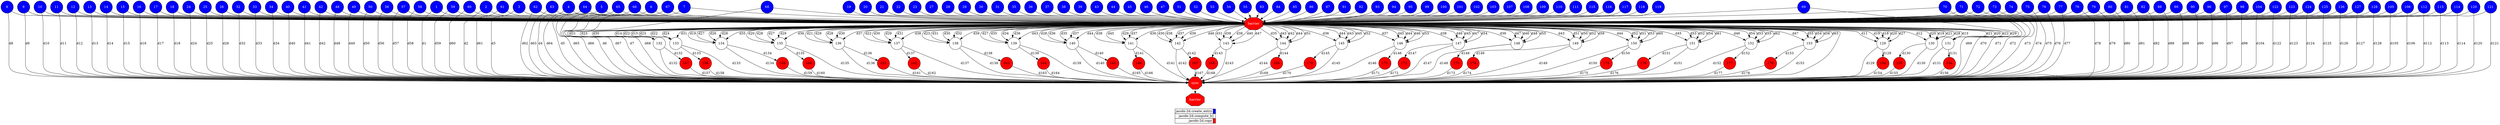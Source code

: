 digraph {
  rankdir=TB;
  labeljust="l";
  subgraph dependence_graph {
    ranksep=0.20;
    node[height=0.75];

1[shape=circle, style=filled fillcolor="#0000ff" fontcolor="#ffffff"];
2[shape=circle, style=filled fillcolor="#0000ff" fontcolor="#ffffff"];
3[shape=circle, style=filled fillcolor="#0000ff" fontcolor="#ffffff"];
4[shape=circle, style=filled fillcolor="#0000ff" fontcolor="#ffffff"];
5[shape=circle, style=filled fillcolor="#0000ff" fontcolor="#ffffff"];
6[shape=circle, style=filled fillcolor="#0000ff" fontcolor="#ffffff"];
7[shape=circle, style=filled fillcolor="#0000ff" fontcolor="#ffffff"];
8[shape=circle, style=filled fillcolor="#0000ff" fontcolor="#ffffff"];
9[shape=circle, style=filled fillcolor="#0000ff" fontcolor="#ffffff"];
10[shape=circle, style=filled fillcolor="#0000ff" fontcolor="#ffffff"];
11[shape=circle, style=filled fillcolor="#0000ff" fontcolor="#ffffff"];
12[shape=circle, style=filled fillcolor="#0000ff" fontcolor="#ffffff"];
13[shape=circle, style=filled fillcolor="#0000ff" fontcolor="#ffffff"];
14[shape=circle, style=filled fillcolor="#0000ff" fontcolor="#ffffff"];
15[shape=circle, style=filled fillcolor="#0000ff" fontcolor="#ffffff"];
16[shape=circle, style=filled fillcolor="#0000ff" fontcolor="#ffffff"];
17[shape=circle, style=filled fillcolor="#0000ff" fontcolor="#ffffff"];
18[shape=circle, style=filled fillcolor="#0000ff" fontcolor="#ffffff"];
19[shape=circle, style=filled fillcolor="#0000ff" fontcolor="#ffffff"];
20[shape=circle, style=filled fillcolor="#0000ff" fontcolor="#ffffff"];
21[shape=circle, style=filled fillcolor="#0000ff" fontcolor="#ffffff"];
22[shape=circle, style=filled fillcolor="#0000ff" fontcolor="#ffffff"];
23[shape=circle, style=filled fillcolor="#0000ff" fontcolor="#ffffff"];
24[shape=circle, style=filled fillcolor="#0000ff" fontcolor="#ffffff"];
25[shape=circle, style=filled fillcolor="#0000ff" fontcolor="#ffffff"];
26[shape=circle, style=filled fillcolor="#0000ff" fontcolor="#ffffff"];
27[shape=circle, style=filled fillcolor="#0000ff" fontcolor="#ffffff"];
28[shape=circle, style=filled fillcolor="#0000ff" fontcolor="#ffffff"];
29[shape=circle, style=filled fillcolor="#0000ff" fontcolor="#ffffff"];
30[shape=circle, style=filled fillcolor="#0000ff" fontcolor="#ffffff"];
31[shape=circle, style=filled fillcolor="#0000ff" fontcolor="#ffffff"];
32[shape=circle, style=filled fillcolor="#0000ff" fontcolor="#ffffff"];
33[shape=circle, style=filled fillcolor="#0000ff" fontcolor="#ffffff"];
34[shape=circle, style=filled fillcolor="#0000ff" fontcolor="#ffffff"];
35[shape=circle, style=filled fillcolor="#0000ff" fontcolor="#ffffff"];
36[shape=circle, style=filled fillcolor="#0000ff" fontcolor="#ffffff"];
37[shape=circle, style=filled fillcolor="#0000ff" fontcolor="#ffffff"];
38[shape=circle, style=filled fillcolor="#0000ff" fontcolor="#ffffff"];
39[shape=circle, style=filled fillcolor="#0000ff" fontcolor="#ffffff"];
40[shape=circle, style=filled fillcolor="#0000ff" fontcolor="#ffffff"];
41[shape=circle, style=filled fillcolor="#0000ff" fontcolor="#ffffff"];
42[shape=circle, style=filled fillcolor="#0000ff" fontcolor="#ffffff"];
43[shape=circle, style=filled fillcolor="#0000ff" fontcolor="#ffffff"];
44[shape=circle, style=filled fillcolor="#0000ff" fontcolor="#ffffff"];
45[shape=circle, style=filled fillcolor="#0000ff" fontcolor="#ffffff"];
46[shape=circle, style=filled fillcolor="#0000ff" fontcolor="#ffffff"];
47[shape=circle, style=filled fillcolor="#0000ff" fontcolor="#ffffff"];
48[shape=circle, style=filled fillcolor="#0000ff" fontcolor="#ffffff"];
49[shape=circle, style=filled fillcolor="#0000ff" fontcolor="#ffffff"];
50[shape=circle, style=filled fillcolor="#0000ff" fontcolor="#ffffff"];
51[shape=circle, style=filled fillcolor="#0000ff" fontcolor="#ffffff"];
52[shape=circle, style=filled fillcolor="#0000ff" fontcolor="#ffffff"];
53[shape=circle, style=filled fillcolor="#0000ff" fontcolor="#ffffff"];
54[shape=circle, style=filled fillcolor="#0000ff" fontcolor="#ffffff"];
55[shape=circle, style=filled fillcolor="#0000ff" fontcolor="#ffffff"];
56[shape=circle, style=filled fillcolor="#0000ff" fontcolor="#ffffff"];
57[shape=circle, style=filled fillcolor="#0000ff" fontcolor="#ffffff"];
58[shape=circle, style=filled fillcolor="#0000ff" fontcolor="#ffffff"];
59[shape=circle, style=filled fillcolor="#0000ff" fontcolor="#ffffff"];
60[shape=circle, style=filled fillcolor="#0000ff" fontcolor="#ffffff"];
61[shape=circle, style=filled fillcolor="#0000ff" fontcolor="#ffffff"];
62[shape=circle, style=filled fillcolor="#0000ff" fontcolor="#ffffff"];
63[shape=circle, style=filled fillcolor="#0000ff" fontcolor="#ffffff"];
64[shape=circle, style=filled fillcolor="#0000ff" fontcolor="#ffffff"];
65[shape=circle, style=filled fillcolor="#0000ff" fontcolor="#ffffff"];
66[shape=circle, style=filled fillcolor="#0000ff" fontcolor="#ffffff"];
67[shape=circle, style=filled fillcolor="#0000ff" fontcolor="#ffffff"];
68[shape=circle, style=filled fillcolor="#0000ff" fontcolor="#ffffff"];
69[shape=circle, style=filled fillcolor="#0000ff" fontcolor="#ffffff"];
70[shape=circle, style=filled fillcolor="#0000ff" fontcolor="#ffffff"];
71[shape=circle, style=filled fillcolor="#0000ff" fontcolor="#ffffff"];
72[shape=circle, style=filled fillcolor="#0000ff" fontcolor="#ffffff"];
73[shape=circle, style=filled fillcolor="#0000ff" fontcolor="#ffffff"];
74[shape=circle, style=filled fillcolor="#0000ff" fontcolor="#ffffff"];
75[shape=circle, style=filled fillcolor="#0000ff" fontcolor="#ffffff"];
76[shape=circle, style=filled fillcolor="#0000ff" fontcolor="#ffffff"];
77[shape=circle, style=filled fillcolor="#0000ff" fontcolor="#ffffff"];
78[shape=circle, style=filled fillcolor="#0000ff" fontcolor="#ffffff"];
79[shape=circle, style=filled fillcolor="#0000ff" fontcolor="#ffffff"];
80[shape=circle, style=filled fillcolor="#0000ff" fontcolor="#ffffff"];
81[shape=circle, style=filled fillcolor="#0000ff" fontcolor="#ffffff"];
82[shape=circle, style=filled fillcolor="#0000ff" fontcolor="#ffffff"];
83[shape=circle, style=filled fillcolor="#0000ff" fontcolor="#ffffff"];
84[shape=circle, style=filled fillcolor="#0000ff" fontcolor="#ffffff"];
85[shape=circle, style=filled fillcolor="#0000ff" fontcolor="#ffffff"];
86[shape=circle, style=filled fillcolor="#0000ff" fontcolor="#ffffff"];
87[shape=circle, style=filled fillcolor="#0000ff" fontcolor="#ffffff"];
88[shape=circle, style=filled fillcolor="#0000ff" fontcolor="#ffffff"];
89[shape=circle, style=filled fillcolor="#0000ff" fontcolor="#ffffff"];
90[shape=circle, style=filled fillcolor="#0000ff" fontcolor="#ffffff"];
91[shape=circle, style=filled fillcolor="#0000ff" fontcolor="#ffffff"];
92[shape=circle, style=filled fillcolor="#0000ff" fontcolor="#ffffff"];
93[shape=circle, style=filled fillcolor="#0000ff" fontcolor="#ffffff"];
94[shape=circle, style=filled fillcolor="#0000ff" fontcolor="#ffffff"];
95[shape=circle, style=filled fillcolor="#0000ff" fontcolor="#ffffff"];
96[shape=circle, style=filled fillcolor="#0000ff" fontcolor="#ffffff"];
97[shape=circle, style=filled fillcolor="#0000ff" fontcolor="#ffffff"];
98[shape=circle, style=filled fillcolor="#0000ff" fontcolor="#ffffff"];
99[shape=circle, style=filled fillcolor="#0000ff" fontcolor="#ffffff"];
100[shape=circle, style=filled fillcolor="#0000ff" fontcolor="#ffffff"];
101[shape=circle, style=filled fillcolor="#0000ff" fontcolor="#ffffff"];
102[shape=circle, style=filled fillcolor="#0000ff" fontcolor="#ffffff"];
103[shape=circle, style=filled fillcolor="#0000ff" fontcolor="#ffffff"];
104[shape=circle, style=filled fillcolor="#0000ff" fontcolor="#ffffff"];
105[shape=circle, style=filled fillcolor="#0000ff" fontcolor="#ffffff"];
106[shape=circle, style=filled fillcolor="#0000ff" fontcolor="#ffffff"];
107[shape=circle, style=filled fillcolor="#0000ff" fontcolor="#ffffff"];
108[shape=circle, style=filled fillcolor="#0000ff" fontcolor="#ffffff"];
109[shape=circle, style=filled fillcolor="#0000ff" fontcolor="#ffffff"];
110[shape=circle, style=filled fillcolor="#0000ff" fontcolor="#ffffff"];
111[shape=circle, style=filled fillcolor="#0000ff" fontcolor="#ffffff"];
112[shape=circle, style=filled fillcolor="#0000ff" fontcolor="#ffffff"];
113[shape=circle, style=filled fillcolor="#0000ff" fontcolor="#ffffff"];
114[shape=circle, style=filled fillcolor="#0000ff" fontcolor="#ffffff"];
115[shape=circle, style=filled fillcolor="#0000ff" fontcolor="#ffffff"];
116[shape=circle, style=filled fillcolor="#0000ff" fontcolor="#ffffff"];
117[shape=circle, style=filled fillcolor="#0000ff" fontcolor="#ffffff"];
118[shape=circle, style=filled fillcolor="#0000ff" fontcolor="#ffffff"];
119[shape=circle, style=filled fillcolor="#0000ff" fontcolor="#ffffff"];
120[shape=circle, style=filled fillcolor="#0000ff" fontcolor="#ffffff"];
121[shape=circle, style=filled fillcolor="#0000ff" fontcolor="#ffffff"];
122[shape=circle, style=filled fillcolor="#0000ff" fontcolor="#ffffff"];
123[shape=circle, style=filled fillcolor="#0000ff" fontcolor="#ffffff"];
124[shape=circle, style=filled fillcolor="#0000ff" fontcolor="#ffffff"];
125[shape=circle, style=filled fillcolor="#0000ff" fontcolor="#ffffff"];
126[shape=circle, style=filled fillcolor="#0000ff" fontcolor="#ffffff"];
127[shape=circle, style=filled fillcolor="#0000ff" fontcolor="#ffffff"];
128[shape=circle, style=filled fillcolor="#0000ff" fontcolor="#ffffff"];
Synchro1[label="barrier", shape=octagon, style=filled fillcolor="#ff0000" fontcolor="#FFFFFF"];
46 -> Synchro1;
114 -> Synchro1;
70 -> Synchro1;
54 -> Synchro1;
104 -> Synchro1;
1 -> Synchro1;
84 -> Synchro1;
11 -> Synchro1;
61 -> Synchro1;
48 -> Synchro1;
94 -> Synchro1;
4 -> Synchro1;
10 -> Synchro1;
29 -> Synchro1;
5 -> Synchro1;
35 -> Synchro1;
37 -> Synchro1;
56 -> Synchro1;
41 -> Synchro1;
115 -> Synchro1;
128 -> Synchro1;
26 -> Synchro1;
62 -> Synchro1;
68 -> Synchro1;
89 -> Synchro1;
117 -> Synchro1;
100 -> Synchro1;
6 -> Synchro1;
105 -> Synchro1;
67 -> Synchro1;
125 -> Synchro1;
18 -> Synchro1;
42 -> Synchro1;
71 -> Synchro1;
127 -> Synchro1;
39 -> Synchro1;
12 -> Synchro1;
25 -> Synchro1;
32 -> Synchro1;
49 -> Synchro1;
17 -> Synchro1;
24 -> Synchro1;
47 -> Synchro1;
111 -> Synchro1;
65 -> Synchro1;
82 -> Synchro1;
50 -> Synchro1;
33 -> Synchro1;
14 -> Synchro1;
38 -> Synchro1;
107 -> Synchro1;
76 -> Synchro1;
106 -> Synchro1;
28 -> Synchro1;
87 -> Synchro1;
86 -> Synchro1;
16 -> Synchro1;
63 -> Synchro1;
78 -> Synchro1;
69 -> Synchro1;
22 -> Synchro1;
126 -> Synchro1;
108 -> Synchro1;
13 -> Synchro1;
57 -> Synchro1;
7 -> Synchro1;
90 -> Synchro1;
74 -> Synchro1;
121 -> Synchro1;
77 -> Synchro1;
58 -> Synchro1;
2 -> Synchro1;
64 -> Synchro1;
20 -> Synchro1;
102 -> Synchro1;
23 -> Synchro1;
75 -> Synchro1;
116 -> Synchro1;
73 -> Synchro1;
30 -> Synchro1;
44 -> Synchro1;
103 -> Synchro1;
92 -> Synchro1;
119 -> Synchro1;
112 -> Synchro1;
96 -> Synchro1;
31 -> Synchro1;
43 -> Synchro1;
110 -> Synchro1;
80 -> Synchro1;
101 -> Synchro1;
3 -> Synchro1;
60 -> Synchro1;
91 -> Synchro1;
55 -> Synchro1;
19 -> Synchro1;
52 -> Synchro1;
120 -> Synchro1;
81 -> Synchro1;
85 -> Synchro1;
93 -> Synchro1;
66 -> Synchro1;
72 -> Synchro1;
97 -> Synchro1;
123 -> Synchro1;
98 -> Synchro1;
122 -> Synchro1;
109 -> Synchro1;
45 -> Synchro1;
9 -> Synchro1;
99 -> Synchro1;
36 -> Synchro1;
51 -> Synchro1;
88 -> Synchro1;
59 -> Synchro1;
15 -> Synchro1;
124 -> Synchro1;
8 -> Synchro1;
34 -> Synchro1;
95 -> Synchro1;
21 -> Synchro1;
79 -> Synchro1;
118 -> Synchro1;
53 -> Synchro1;
83 -> Synchro1;
40 -> Synchro1;
113 -> Synchro1;
27 -> Synchro1;
129[shape=circle, style=filled fillcolor="#ffffff" fontcolor="#000000"];
Synchro1 -> 129[ label="d19" ];
Synchro1 -> 129[ label="d18" ];
Synchro1 -> 129[ label="d20" ];
Synchro1 -> 129[ label="d27" ];
Synchro1 -> 129[ label="d11" ];
130[shape=circle, style=filled fillcolor="#ffffff" fontcolor="#000000"];
Synchro1 -> 130[ label="d20" ];
Synchro1 -> 130[ label="d19" ];
Synchro1 -> 130[ label="d21" ];
Synchro1 -> 130[ label="d28" ];
Synchro1 -> 130[ label="d12" ];
131[shape=circle, style=filled fillcolor="#ffffff" fontcolor="#000000"];
Synchro1 -> 131[ label="d21" ];
Synchro1 -> 131[ label="d20" ];
Synchro1 -> 131[ label="d22" ];
Synchro1 -> 131[ label="d29" ];
Synchro1 -> 131[ label="d13" ];
132[shape=circle, style=filled fillcolor="#ffffff" fontcolor="#000000"];
Synchro1 -> 132[ label="d22" ];
Synchro1 -> 132[ label="d21" ];
Synchro1 -> 132[ label="d23" ];
Synchro1 -> 132[ label="d30" ];
Synchro1 -> 132[ label="d14" ];
133[shape=circle, style=filled fillcolor="#ffffff" fontcolor="#000000"];
Synchro1 -> 133[ label="d23" ];
Synchro1 -> 133[ label="d22" ];
Synchro1 -> 133[ label="d24" ];
Synchro1 -> 133[ label="d31" ];
Synchro1 -> 133[ label="d15" ];
134[shape=circle, style=filled fillcolor="#ffffff" fontcolor="#000000"];
Synchro1 -> 134[ label="d27" ];
Synchro1 -> 134[ label="d26" ];
Synchro1 -> 134[ label="d28" ];
Synchro1 -> 134[ label="d35" ];
Synchro1 -> 134[ label="d19" ];
135[shape=circle, style=filled fillcolor="#ffffff" fontcolor="#000000"];
Synchro1 -> 135[ label="d28" ];
Synchro1 -> 135[ label="d27" ];
Synchro1 -> 135[ label="d29" ];
Synchro1 -> 135[ label="d36" ];
Synchro1 -> 135[ label="d20" ];
136[shape=circle, style=filled fillcolor="#ffffff" fontcolor="#000000"];
Synchro1 -> 136[ label="d29" ];
Synchro1 -> 136[ label="d28" ];
Synchro1 -> 136[ label="d30" ];
Synchro1 -> 136[ label="d37" ];
Synchro1 -> 136[ label="d21" ];
137[shape=circle, style=filled fillcolor="#ffffff" fontcolor="#000000"];
Synchro1 -> 137[ label="d30" ];
Synchro1 -> 137[ label="d29" ];
Synchro1 -> 137[ label="d31" ];
Synchro1 -> 137[ label="d38" ];
Synchro1 -> 137[ label="d22" ];
138[shape=circle, style=filled fillcolor="#ffffff" fontcolor="#000000"];
Synchro1 -> 138[ label="d31" ];
Synchro1 -> 138[ label="d30" ];
Synchro1 -> 138[ label="d32" ];
Synchro1 -> 138[ label="d39" ];
Synchro1 -> 138[ label="d23" ];
139[shape=circle, style=filled fillcolor="#ffffff" fontcolor="#000000"];
Synchro1 -> 139[ label="d35" ];
Synchro1 -> 139[ label="d34" ];
Synchro1 -> 139[ label="d36" ];
Synchro1 -> 139[ label="d43" ];
Synchro1 -> 139[ label="d27" ];
140[shape=circle, style=filled fillcolor="#ffffff" fontcolor="#000000"];
Synchro1 -> 140[ label="d36" ];
Synchro1 -> 140[ label="d35" ];
Synchro1 -> 140[ label="d37" ];
Synchro1 -> 140[ label="d44" ];
Synchro1 -> 140[ label="d28" ];
141[shape=circle, style=filled fillcolor="#ffffff" fontcolor="#000000"];
Synchro1 -> 141[ label="d37" ];
Synchro1 -> 141[ label="d36" ];
Synchro1 -> 141[ label="d38" ];
Synchro1 -> 141[ label="d45" ];
Synchro1 -> 141[ label="d29" ];
142[shape=circle, style=filled fillcolor="#ffffff" fontcolor="#000000"];
Synchro1 -> 142[ label="d38" ];
Synchro1 -> 142[ label="d37" ];
Synchro1 -> 142[ label="d39" ];
Synchro1 -> 142[ label="d46" ];
Synchro1 -> 142[ label="d30" ];
143[shape=circle, style=filled fillcolor="#ffffff" fontcolor="#000000"];
Synchro1 -> 143[ label="d39" ];
Synchro1 -> 143[ label="d38" ];
Synchro1 -> 143[ label="d40" ];
Synchro1 -> 143[ label="d47" ];
Synchro1 -> 143[ label="d31" ];
144[shape=circle, style=filled fillcolor="#ffffff" fontcolor="#000000"];
Synchro1 -> 144[ label="d43" ];
Synchro1 -> 144[ label="d42" ];
Synchro1 -> 144[ label="d44" ];
Synchro1 -> 144[ label="d51" ];
Synchro1 -> 144[ label="d35" ];
145[shape=circle, style=filled fillcolor="#ffffff" fontcolor="#000000"];
Synchro1 -> 145[ label="d44" ];
Synchro1 -> 145[ label="d43" ];
Synchro1 -> 145[ label="d45" ];
Synchro1 -> 145[ label="d52" ];
Synchro1 -> 145[ label="d36" ];
146[shape=circle, style=filled fillcolor="#ffffff" fontcolor="#000000"];
Synchro1 -> 146[ label="d45" ];
Synchro1 -> 146[ label="d44" ];
Synchro1 -> 146[ label="d46" ];
Synchro1 -> 146[ label="d53" ];
Synchro1 -> 146[ label="d37" ];
147[shape=circle, style=filled fillcolor="#ffffff" fontcolor="#000000"];
Synchro1 -> 147[ label="d46" ];
Synchro1 -> 147[ label="d45" ];
Synchro1 -> 147[ label="d47" ];
Synchro1 -> 147[ label="d54" ];
Synchro1 -> 147[ label="d38" ];
148[shape=circle, style=filled fillcolor="#ffffff" fontcolor="#000000"];
Synchro1 -> 148[ label="d47" ];
Synchro1 -> 148[ label="d46" ];
Synchro1 -> 148[ label="d48" ];
Synchro1 -> 148[ label="d55" ];
Synchro1 -> 148[ label="d39" ];
149[shape=circle, style=filled fillcolor="#ffffff" fontcolor="#000000"];
Synchro1 -> 149[ label="d51" ];
Synchro1 -> 149[ label="d50" ];
Synchro1 -> 149[ label="d52" ];
Synchro1 -> 149[ label="d59" ];
Synchro1 -> 149[ label="d43" ];
150[shape=circle, style=filled fillcolor="#ffffff" fontcolor="#000000"];
Synchro1 -> 150[ label="d52" ];
Synchro1 -> 150[ label="d51" ];
Synchro1 -> 150[ label="d53" ];
Synchro1 -> 150[ label="d60" ];
Synchro1 -> 150[ label="d44" ];
151[shape=circle, style=filled fillcolor="#ffffff" fontcolor="#000000"];
Synchro1 -> 151[ label="d53" ];
Synchro1 -> 151[ label="d52" ];
Synchro1 -> 151[ label="d54" ];
Synchro1 -> 151[ label="d61" ];
Synchro1 -> 151[ label="d45" ];
152[shape=circle, style=filled fillcolor="#ffffff" fontcolor="#000000"];
Synchro1 -> 152[ label="d54" ];
Synchro1 -> 152[ label="d53" ];
Synchro1 -> 152[ label="d55" ];
Synchro1 -> 152[ label="d62" ];
Synchro1 -> 152[ label="d46" ];
153[shape=circle, style=filled fillcolor="#ffffff" fontcolor="#000000"];
Synchro1 -> 153[ label="d55" ];
Synchro1 -> 153[ label="d54" ];
Synchro1 -> 153[ label="d56" ];
Synchro1 -> 153[ label="d63" ];
Synchro1 -> 153[ label="d47" ];
154[shape=circle, style=filled fillcolor="#ff0000" fontcolor="#000000"];
129 -> 154[ label="d129" ];
155[shape=circle, style=filled fillcolor="#ff0000" fontcolor="#000000"];
130 -> 155[ label="d130" ];
156[shape=circle, style=filled fillcolor="#ff0000" fontcolor="#000000"];
131 -> 156[ label="d131" ];
157[shape=circle, style=filled fillcolor="#ff0000" fontcolor="#000000"];
132 -> 157[ label="d132" ];
158[shape=circle, style=filled fillcolor="#ff0000" fontcolor="#000000"];
133 -> 158[ label="d133" ];
159[shape=circle, style=filled fillcolor="#ff0000" fontcolor="#000000"];
134 -> 159[ label="d134" ];
160[shape=circle, style=filled fillcolor="#ff0000" fontcolor="#000000"];
135 -> 160[ label="d135" ];
161[shape=circle, style=filled fillcolor="#ff0000" fontcolor="#000000"];
136 -> 161[ label="d136" ];
162[shape=circle, style=filled fillcolor="#ff0000" fontcolor="#000000"];
137 -> 162[ label="d137" ];
163[shape=circle, style=filled fillcolor="#ff0000" fontcolor="#000000"];
138 -> 163[ label="d138" ];
164[shape=circle, style=filled fillcolor="#ff0000" fontcolor="#000000"];
139 -> 164[ label="d139" ];
165[shape=circle, style=filled fillcolor="#ff0000" fontcolor="#000000"];
140 -> 165[ label="d140" ];
166[shape=circle, style=filled fillcolor="#ff0000" fontcolor="#000000"];
141 -> 166[ label="d141" ];
167[shape=circle, style=filled fillcolor="#ff0000" fontcolor="#000000"];
142 -> 167[ label="d142" ];
168[shape=circle, style=filled fillcolor="#ff0000" fontcolor="#000000"];
143 -> 168[ label="d143" ];
169[shape=circle, style=filled fillcolor="#ff0000" fontcolor="#000000"];
144 -> 169[ label="d144" ];
170[shape=circle, style=filled fillcolor="#ff0000" fontcolor="#000000"];
145 -> 170[ label="d145" ];
171[shape=circle, style=filled fillcolor="#ff0000" fontcolor="#000000"];
146 -> 171[ label="d146" ];
172[shape=circle, style=filled fillcolor="#ff0000" fontcolor="#000000"];
147 -> 172[ label="d147" ];
173[shape=circle, style=filled fillcolor="#ff0000" fontcolor="#000000"];
148 -> 173[ label="d148" ];
174[shape=circle, style=filled fillcolor="#ff0000" fontcolor="#000000"];
149 -> 174[ label="d149" ];
175[shape=circle, style=filled fillcolor="#ff0000" fontcolor="#000000"];
150 -> 175[ label="d150" ];
176[shape=circle, style=filled fillcolor="#ff0000" fontcolor="#000000"];
151 -> 176[ label="d151" ];
177[shape=circle, style=filled fillcolor="#ff0000" fontcolor="#000000"];
152 -> 177[ label="d152" ];
178[shape=circle, style=filled fillcolor="#ff0000" fontcolor="#000000"];
153 -> 178[ label="d153" ];
Synchro2[label="sync", shape=octagon, style=filled fillcolor="#ff0000" fontcolor="#FFFFFF"];
Synchro1 -> Synchro2;
1 -> Synchro2[ label="d1" ];
2 -> Synchro2[ label="d2" ];
3 -> Synchro2[ label="d3" ];
4 -> Synchro2[ label="d4" ];
5 -> Synchro2[ label="d5" ];
6 -> Synchro2[ label="d6" ];
7 -> Synchro2[ label="d7" ];
8 -> Synchro2[ label="d8" ];
9 -> Synchro2[ label="d9" ];
10 -> Synchro2[ label="d10" ];
11 -> Synchro2[ label="d11" ];
12 -> Synchro2[ label="d12" ];
13 -> Synchro2[ label="d13" ];
14 -> Synchro2[ label="d14" ];
15 -> Synchro2[ label="d15" ];
16 -> Synchro2[ label="d16" ];
17 -> Synchro2[ label="d17" ];
18 -> Synchro2[ label="d18" ];
154 -> Synchro2[ label="d154" ];
155 -> Synchro2[ label="d155" ];
156 -> Synchro2[ label="d156" ];
157 -> Synchro2[ label="d157" ];
158 -> Synchro2[ label="d158" ];
24 -> Synchro2[ label="d24" ];
25 -> Synchro2[ label="d25" ];
26 -> Synchro2[ label="d26" ];
159 -> Synchro2[ label="d159" ];
160 -> Synchro2[ label="d160" ];
161 -> Synchro2[ label="d161" ];
162 -> Synchro2[ label="d162" ];
163 -> Synchro2[ label="d163" ];
32 -> Synchro2[ label="d32" ];
33 -> Synchro2[ label="d33" ];
34 -> Synchro2[ label="d34" ];
164 -> Synchro2[ label="d164" ];
165 -> Synchro2[ label="d165" ];
166 -> Synchro2[ label="d166" ];
167 -> Synchro2[ label="d167" ];
168 -> Synchro2[ label="d168" ];
40 -> Synchro2[ label="d40" ];
41 -> Synchro2[ label="d41" ];
42 -> Synchro2[ label="d42" ];
169 -> Synchro2[ label="d169" ];
170 -> Synchro2[ label="d170" ];
171 -> Synchro2[ label="d171" ];
172 -> Synchro2[ label="d172" ];
173 -> Synchro2[ label="d173" ];
48 -> Synchro2[ label="d48" ];
49 -> Synchro2[ label="d49" ];
50 -> Synchro2[ label="d50" ];
174 -> Synchro2[ label="d174" ];
175 -> Synchro2[ label="d175" ];
176 -> Synchro2[ label="d176" ];
177 -> Synchro2[ label="d177" ];
178 -> Synchro2[ label="d178" ];
56 -> Synchro2[ label="d56" ];
57 -> Synchro2[ label="d57" ];
58 -> Synchro2[ label="d58" ];
59 -> Synchro2[ label="d59" ];
60 -> Synchro2[ label="d60" ];
61 -> Synchro2[ label="d61" ];
62 -> Synchro2[ label="d62" ];
63 -> Synchro2[ label="d63" ];
64 -> Synchro2[ label="d64" ];
65 -> Synchro2[ label="d65" ];
66 -> Synchro2[ label="d66" ];
67 -> Synchro2[ label="d67" ];
68 -> Synchro2[ label="d68" ];
69 -> Synchro2[ label="d69" ];
70 -> Synchro2[ label="d70" ];
71 -> Synchro2[ label="d71" ];
72 -> Synchro2[ label="d72" ];
73 -> Synchro2[ label="d73" ];
74 -> Synchro2[ label="d74" ];
75 -> Synchro2[ label="d75" ];
76 -> Synchro2[ label="d76" ];
77 -> Synchro2[ label="d77" ];
78 -> Synchro2[ label="d78" ];
79 -> Synchro2[ label="d79" ];
80 -> Synchro2[ label="d80" ];
81 -> Synchro2[ label="d81" ];
82 -> Synchro2[ label="d82" ];
129 -> Synchro2[ label="d129" ];
130 -> Synchro2[ label="d130" ];
131 -> Synchro2[ label="d131" ];
132 -> Synchro2[ label="d132" ];
133 -> Synchro2[ label="d133" ];
88 -> Synchro2[ label="d88" ];
89 -> Synchro2[ label="d89" ];
90 -> Synchro2[ label="d90" ];
134 -> Synchro2[ label="d134" ];
135 -> Synchro2[ label="d135" ];
136 -> Synchro2[ label="d136" ];
137 -> Synchro2[ label="d137" ];
138 -> Synchro2[ label="d138" ];
96 -> Synchro2[ label="d96" ];
97 -> Synchro2[ label="d97" ];
98 -> Synchro2[ label="d98" ];
139 -> Synchro2[ label="d139" ];
140 -> Synchro2[ label="d140" ];
141 -> Synchro2[ label="d141" ];
142 -> Synchro2[ label="d142" ];
143 -> Synchro2[ label="d143" ];
104 -> Synchro2[ label="d104" ];
105 -> Synchro2[ label="d105" ];
106 -> Synchro2[ label="d106" ];
144 -> Synchro2[ label="d144" ];
145 -> Synchro2[ label="d145" ];
146 -> Synchro2[ label="d146" ];
147 -> Synchro2[ label="d147" ];
148 -> Synchro2[ label="d148" ];
112 -> Synchro2[ label="d112" ];
113 -> Synchro2[ label="d113" ];
114 -> Synchro2[ label="d114" ];
149 -> Synchro2[ label="d149" ];
150 -> Synchro2[ label="d150" ];
151 -> Synchro2[ label="d151" ];
152 -> Synchro2[ label="d152" ];
153 -> Synchro2[ label="d153" ];
120 -> Synchro2[ label="d120" ];
121 -> Synchro2[ label="d121" ];
122 -> Synchro2[ label="d122" ];
123 -> Synchro2[ label="d123" ];
124 -> Synchro2[ label="d124" ];
125 -> Synchro2[ label="d125" ];
126 -> Synchro2[ label="d126" ];
127 -> Synchro2[ label="d127" ];
128 -> Synchro2[ label="d128" ];
Synchro3[label="barrier", shape=octagon, style=filled fillcolor="#ff0000" fontcolor="#FFFFFF"];
Synchro2 -> Synchro3;  }
  subgraph legend {
    rank=sink;
    node [shape=plaintext, height=0.75];
    ranksep=0.20;
    label = "Legend";
    key [label=<
      <table border="0" cellpadding="2" cellspacing="0" cellborder="1">
<tr>
<td align="right">jacobi-2d.create_entry</td>
<td bgcolor="#0000ff">&nbsp;</td>
</tr>
<tr>
<td align="right">jacobi-2d.compute_b</td>
<td bgcolor="#ffffff">&nbsp;</td>
</tr>
<tr>
<td align="right">jacobi-2d.copy</td>
<td bgcolor="#ff0000">&nbsp;</td>
</tr>
      </table>
    >]
  }
}
